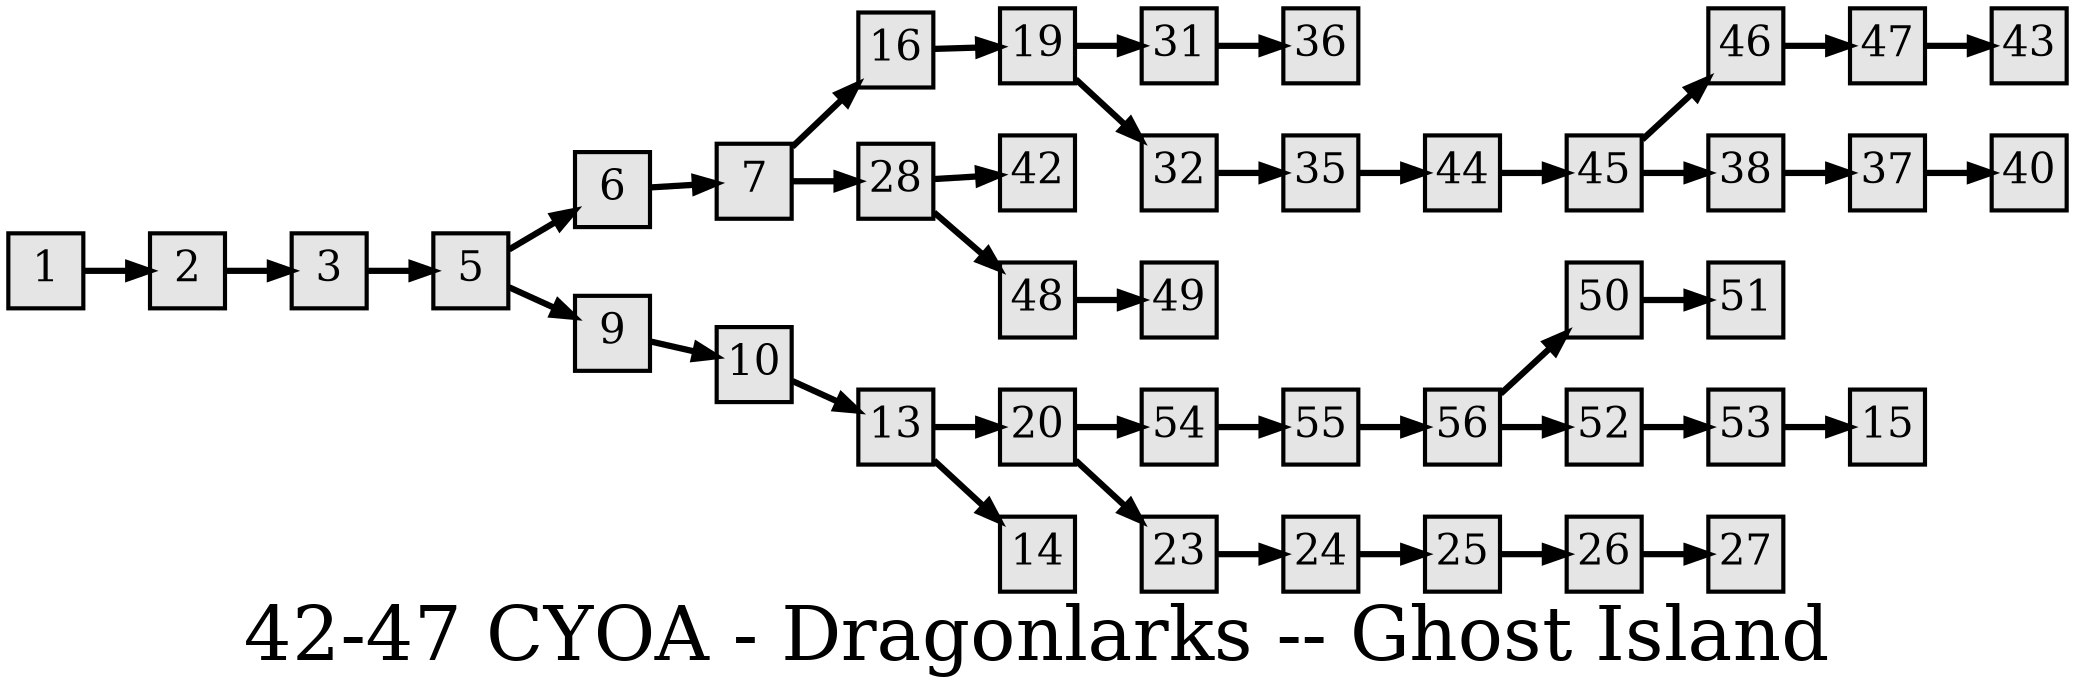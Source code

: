 digraph g{
  graph [ label="42-47 CYOA - Dragonlarks -- Ghost Island" rankdir=LR, ordering=out, fontsize=36, nodesep="0.35", ranksep="0.45"];
  node  [shape=rect, penwidth=2, fontsize=20, style=filled, fillcolor=grey90, margin="0,0", labelfloat=true, regular=true, fixedsize=true];
  edge  [labelfloat=true, penwidth=3, fontsize=12];

  1 -> 2;
  2 -> 3;
  3 -> 5;
  5 -> 6;
  5 -> 9;
  6 -> 7;
  7 -> 16;
  7 -> 28;
  9 -> 10;
  10 -> 13;
  13 -> 20;
  13 -> 14;
  16 -> 19;
  19 -> 31;
  19 -> 32;
  20 -> 54;
  20 -> 23;
  23 -> 24;
  24 -> 25;
  25 -> 26;
  26 -> 27;
  28 -> 42;
  28 -> 48;
  31 -> 36;
  32 -> 35;
  35 -> 44;
  37 -> 40;
  38 -> 37;
  44 -> 45;
  45 -> 46;
  45 -> 38;
  46 -> 47;
  47 -> 43;
  48 -> 49;
  50 -> 51;
  52 -> 53;
  53 -> 15;
  54 -> 55;
  55 -> 56;
  56 -> 50;
  56 -> 52;
}


